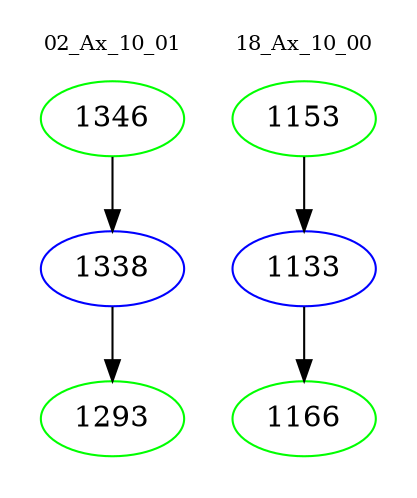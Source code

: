 digraph{
subgraph cluster_0 {
color = white
label = "02_Ax_10_01";
fontsize=10;
T0_1346 [label="1346", color="green"]
T0_1346 -> T0_1338 [color="black"]
T0_1338 [label="1338", color="blue"]
T0_1338 -> T0_1293 [color="black"]
T0_1293 [label="1293", color="green"]
}
subgraph cluster_1 {
color = white
label = "18_Ax_10_00";
fontsize=10;
T1_1153 [label="1153", color="green"]
T1_1153 -> T1_1133 [color="black"]
T1_1133 [label="1133", color="blue"]
T1_1133 -> T1_1166 [color="black"]
T1_1166 [label="1166", color="green"]
}
}
